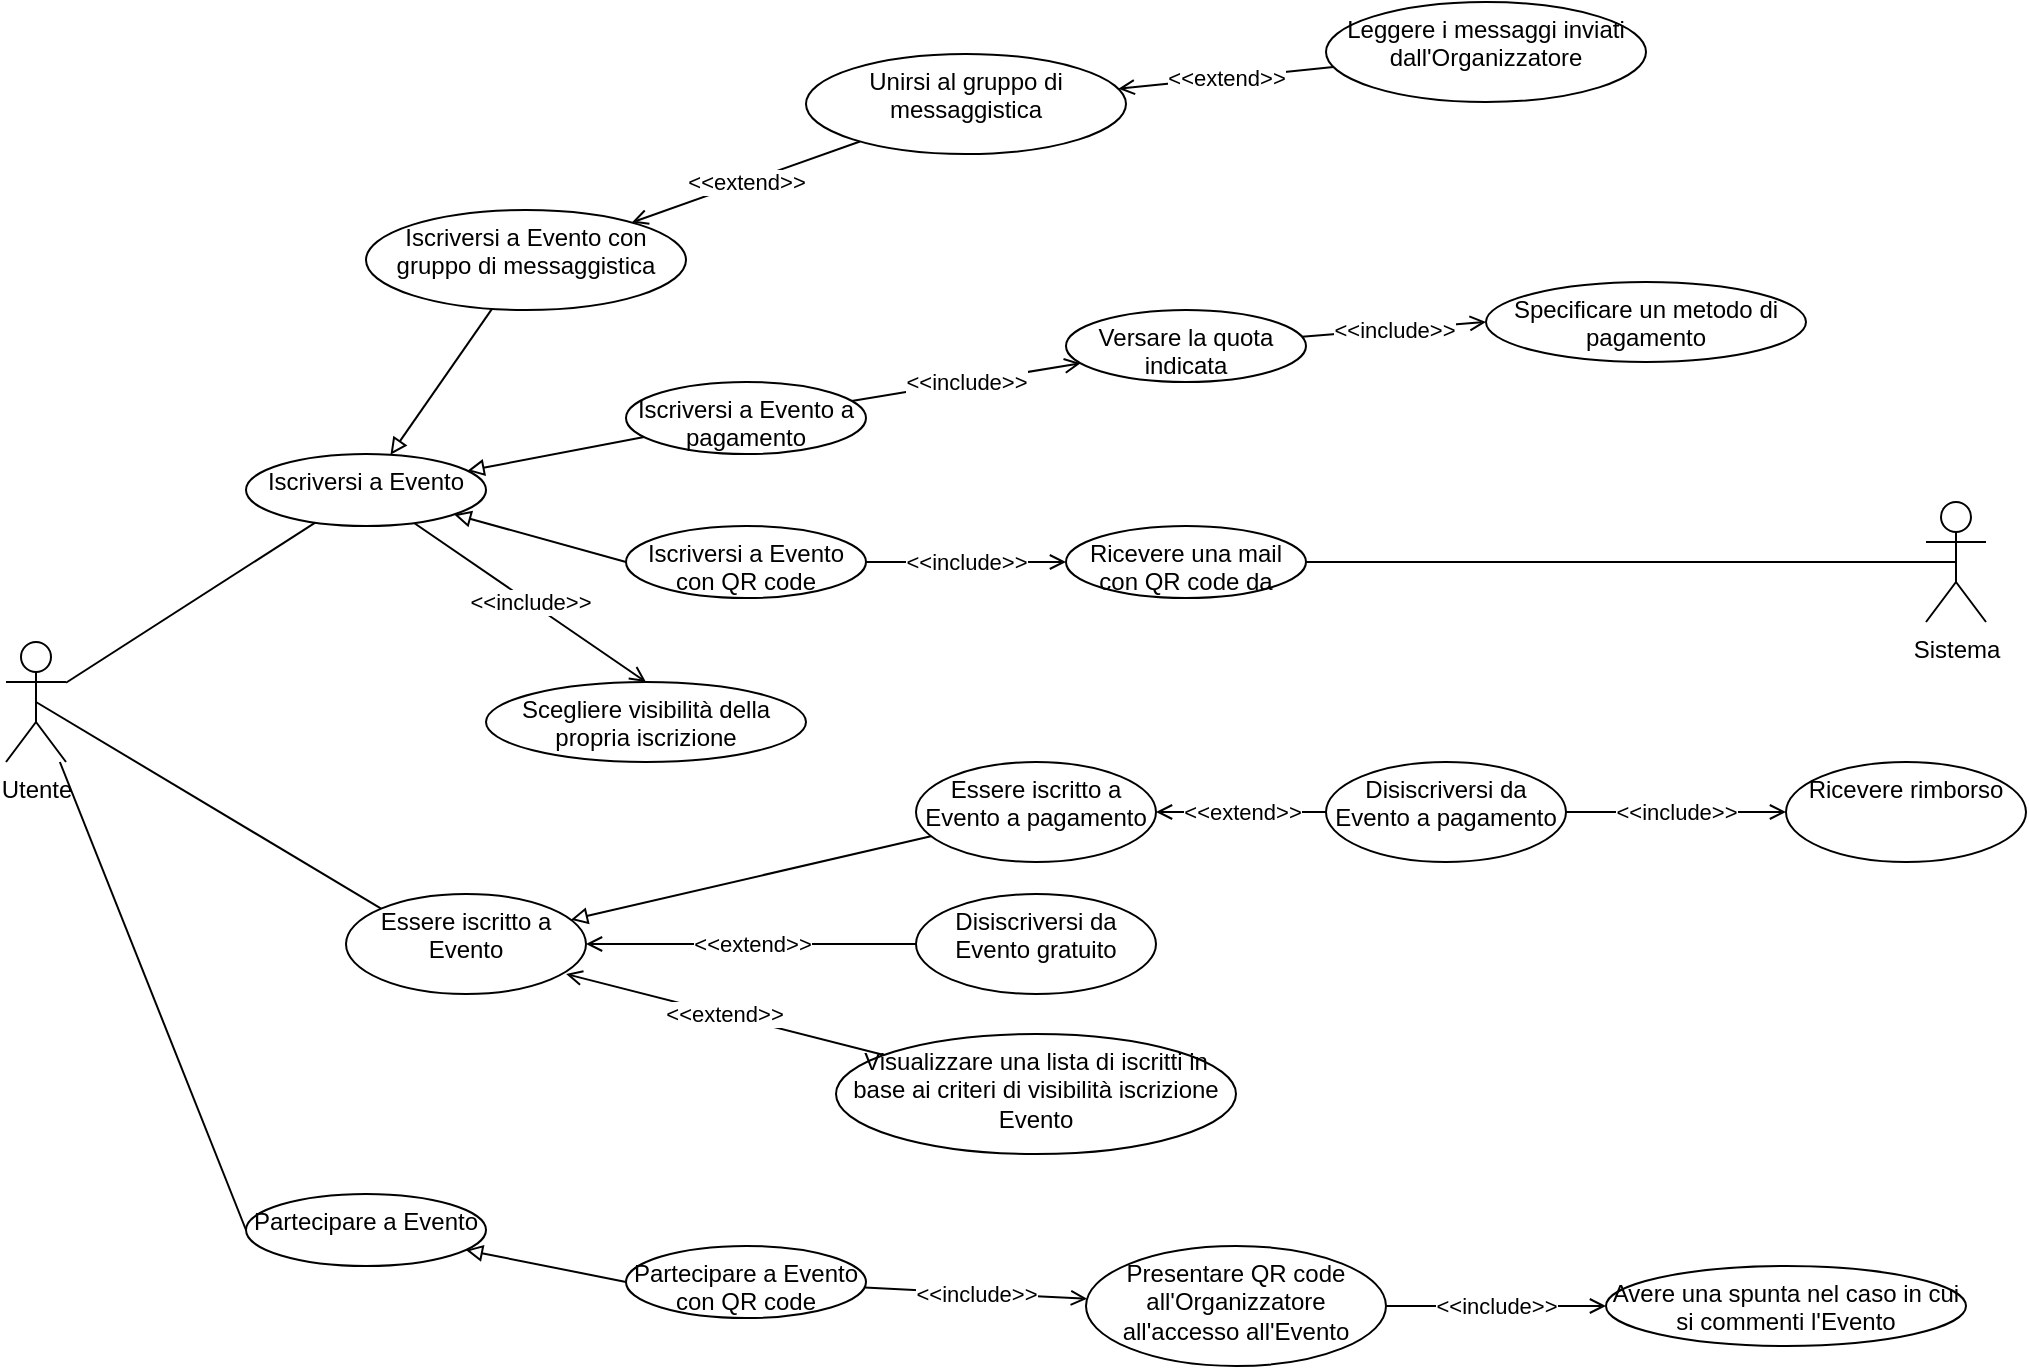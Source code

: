 <mxfile version="20.5.1" type="device"><diagram id="vK7V7w4DgrpfK2SYSPfQ" name="Page-1"><mxGraphModel dx="1678" dy="905" grid="1" gridSize="10" guides="1" tooltips="1" connect="1" arrows="1" fold="1" page="1" pageScale="1" pageWidth="1169" pageHeight="827" math="0" shadow="0"><root><mxCell id="0"/><mxCell id="1" parent="0"/><mxCell id="oSO0OU5fLL5DRtr9NipY-3" value="" style="rounded=0;orthogonalLoop=1;jettySize=auto;html=1;endArrow=none;endFill=0;" edge="1" parent="1" source="oSO0OU5fLL5DRtr9NipY-1" target="oSO0OU5fLL5DRtr9NipY-2"><mxGeometry relative="1" as="geometry"/></mxCell><mxCell id="oSO0OU5fLL5DRtr9NipY-17" style="edgeStyle=none;rounded=0;orthogonalLoop=1;jettySize=auto;html=1;entryX=0;entryY=0.5;entryDx=0;entryDy=0;endArrow=none;endFill=0;" edge="1" parent="1" source="oSO0OU5fLL5DRtr9NipY-1" target="oSO0OU5fLL5DRtr9NipY-16"><mxGeometry relative="1" as="geometry"/></mxCell><mxCell id="oSO0OU5fLL5DRtr9NipY-34" style="edgeStyle=none;rounded=0;orthogonalLoop=1;jettySize=auto;html=1;entryX=0;entryY=0;entryDx=0;entryDy=0;endArrow=none;endFill=0;exitX=0.5;exitY=0.5;exitDx=0;exitDy=0;exitPerimeter=0;" edge="1" parent="1" source="oSO0OU5fLL5DRtr9NipY-1" target="oSO0OU5fLL5DRtr9NipY-33"><mxGeometry relative="1" as="geometry"/></mxCell><mxCell id="oSO0OU5fLL5DRtr9NipY-1" value="Utente" style="shape=umlActor;verticalLabelPosition=bottom;verticalAlign=top;html=1;outlineConnect=0;" vertex="1" parent="1"><mxGeometry x="70" y="384" width="30" height="60" as="geometry"/></mxCell><mxCell id="oSO0OU5fLL5DRtr9NipY-5" value="" style="edgeStyle=none;rounded=0;orthogonalLoop=1;jettySize=auto;html=1;endArrow=block;endFill=0;" edge="1" parent="1" source="oSO0OU5fLL5DRtr9NipY-4" target="oSO0OU5fLL5DRtr9NipY-2"><mxGeometry relative="1" as="geometry"/></mxCell><mxCell id="oSO0OU5fLL5DRtr9NipY-20" style="edgeStyle=none;rounded=0;orthogonalLoop=1;jettySize=auto;html=1;endArrow=block;endFill=0;exitX=0;exitY=0.5;exitDx=0;exitDy=0;" edge="1" parent="1" source="oSO0OU5fLL5DRtr9NipY-19" target="oSO0OU5fLL5DRtr9NipY-2"><mxGeometry relative="1" as="geometry"/></mxCell><mxCell id="oSO0OU5fLL5DRtr9NipY-32" value="&amp;lt;&amp;lt;include&amp;gt;&amp;gt;" style="edgeStyle=none;rounded=0;orthogonalLoop=1;jettySize=auto;html=1;entryX=0.5;entryY=0;entryDx=0;entryDy=0;endArrow=open;endFill=0;" edge="1" parent="1" source="oSO0OU5fLL5DRtr9NipY-2" target="oSO0OU5fLL5DRtr9NipY-31"><mxGeometry relative="1" as="geometry"/></mxCell><mxCell id="oSO0OU5fLL5DRtr9NipY-2" value="Iscriversi a Evento" style="ellipse;whiteSpace=wrap;html=1;verticalAlign=top;" vertex="1" parent="1"><mxGeometry x="190" y="290" width="120" height="36" as="geometry"/></mxCell><mxCell id="oSO0OU5fLL5DRtr9NipY-9" value="&amp;lt;&amp;lt;include&amp;gt;&amp;gt;" style="edgeStyle=none;rounded=0;orthogonalLoop=1;jettySize=auto;html=1;endArrow=open;endFill=0;" edge="1" parent="1" source="oSO0OU5fLL5DRtr9NipY-4" target="oSO0OU5fLL5DRtr9NipY-8"><mxGeometry relative="1" as="geometry"/></mxCell><mxCell id="oSO0OU5fLL5DRtr9NipY-4" value="Iscriversi a Evento a pagamento" style="ellipse;whiteSpace=wrap;html=1;verticalAlign=top;" vertex="1" parent="1"><mxGeometry x="380" y="254" width="120" height="36" as="geometry"/></mxCell><mxCell id="oSO0OU5fLL5DRtr9NipY-13" value="&amp;lt;&amp;lt;include&amp;gt;&amp;gt;" style="edgeStyle=none;rounded=0;orthogonalLoop=1;jettySize=auto;html=1;endArrow=open;endFill=0;" edge="1" parent="1" source="oSO0OU5fLL5DRtr9NipY-6" target="oSO0OU5fLL5DRtr9NipY-12"><mxGeometry relative="1" as="geometry"/></mxCell><mxCell id="oSO0OU5fLL5DRtr9NipY-6" value="Partecipare a Evento con QR code" style="ellipse;whiteSpace=wrap;html=1;verticalAlign=top;" vertex="1" parent="1"><mxGeometry x="380" y="686" width="120" height="36" as="geometry"/></mxCell><mxCell id="oSO0OU5fLL5DRtr9NipY-11" value="&amp;lt;&amp;lt;include&amp;gt;&amp;gt;" style="edgeStyle=none;rounded=0;orthogonalLoop=1;jettySize=auto;html=1;entryX=0;entryY=0.5;entryDx=0;entryDy=0;endArrow=open;endFill=0;" edge="1" parent="1" source="oSO0OU5fLL5DRtr9NipY-8" target="oSO0OU5fLL5DRtr9NipY-10"><mxGeometry relative="1" as="geometry"/></mxCell><mxCell id="oSO0OU5fLL5DRtr9NipY-8" value="Versare la quota indicata" style="ellipse;whiteSpace=wrap;html=1;verticalAlign=top;" vertex="1" parent="1"><mxGeometry x="600" y="218" width="120" height="36" as="geometry"/></mxCell><mxCell id="oSO0OU5fLL5DRtr9NipY-10" value="Specificare un metodo di pagamento" style="ellipse;whiteSpace=wrap;html=1;verticalAlign=top;" vertex="1" parent="1"><mxGeometry x="810" y="204" width="160" height="40" as="geometry"/></mxCell><mxCell id="oSO0OU5fLL5DRtr9NipY-15" value="&amp;lt;&amp;lt;include&amp;gt;&amp;gt;" style="edgeStyle=none;rounded=0;orthogonalLoop=1;jettySize=auto;html=1;endArrow=open;endFill=0;" edge="1" parent="1" source="oSO0OU5fLL5DRtr9NipY-12" target="oSO0OU5fLL5DRtr9NipY-14"><mxGeometry relative="1" as="geometry"/></mxCell><mxCell id="oSO0OU5fLL5DRtr9NipY-12" value="Presentare QR code all'Organizzatore all'accesso all'Evento" style="ellipse;whiteSpace=wrap;html=1;verticalAlign=top;" vertex="1" parent="1"><mxGeometry x="610" y="686" width="150" height="60" as="geometry"/></mxCell><mxCell id="oSO0OU5fLL5DRtr9NipY-14" value="Avere una spunta nel caso in cui si commenti l'Evento" style="ellipse;whiteSpace=wrap;html=1;verticalAlign=top;" vertex="1" parent="1"><mxGeometry x="870" y="696" width="180" height="40" as="geometry"/></mxCell><mxCell id="oSO0OU5fLL5DRtr9NipY-18" style="edgeStyle=none;rounded=0;orthogonalLoop=1;jettySize=auto;html=1;endArrow=block;endFill=0;exitX=0;exitY=0.5;exitDx=0;exitDy=0;" edge="1" parent="1" source="oSO0OU5fLL5DRtr9NipY-6" target="oSO0OU5fLL5DRtr9NipY-16"><mxGeometry relative="1" as="geometry"/></mxCell><mxCell id="oSO0OU5fLL5DRtr9NipY-16" value="Partecipare a Evento" style="ellipse;whiteSpace=wrap;html=1;verticalAlign=top;" vertex="1" parent="1"><mxGeometry x="190" y="660" width="120" height="36" as="geometry"/></mxCell><mxCell id="oSO0OU5fLL5DRtr9NipY-19" value="Iscriversi a Evento con QR code" style="ellipse;whiteSpace=wrap;html=1;verticalAlign=top;" vertex="1" parent="1"><mxGeometry x="380" y="326" width="120" height="36" as="geometry"/></mxCell><mxCell id="oSO0OU5fLL5DRtr9NipY-22" value="&amp;lt;&amp;lt;include&amp;gt;&amp;gt;" style="edgeStyle=none;rounded=0;orthogonalLoop=1;jettySize=auto;html=1;endArrow=open;endFill=0;" edge="1" parent="1" source="oSO0OU5fLL5DRtr9NipY-19" target="oSO0OU5fLL5DRtr9NipY-21"><mxGeometry relative="1" as="geometry"/></mxCell><mxCell id="oSO0OU5fLL5DRtr9NipY-24" style="edgeStyle=none;rounded=0;orthogonalLoop=1;jettySize=auto;html=1;entryX=0.5;entryY=0.5;entryDx=0;entryDy=0;entryPerimeter=0;endArrow=none;endFill=0;" edge="1" parent="1" source="oSO0OU5fLL5DRtr9NipY-21" target="oSO0OU5fLL5DRtr9NipY-23"><mxGeometry relative="1" as="geometry"/></mxCell><mxCell id="oSO0OU5fLL5DRtr9NipY-21" value="Ricevere una mail con QR code da" style="ellipse;whiteSpace=wrap;html=1;verticalAlign=top;" vertex="1" parent="1"><mxGeometry x="600" y="326" width="120" height="36" as="geometry"/></mxCell><mxCell id="oSO0OU5fLL5DRtr9NipY-23" value="Sistema" style="shape=umlActor;verticalLabelPosition=bottom;verticalAlign=top;html=1;outlineConnect=0;" vertex="1" parent="1"><mxGeometry x="1030" y="314" width="30" height="60" as="geometry"/></mxCell><mxCell id="oSO0OU5fLL5DRtr9NipY-26" value="" style="edgeStyle=none;rounded=0;orthogonalLoop=1;jettySize=auto;html=1;endArrow=block;endFill=0;" edge="1" parent="1" source="oSO0OU5fLL5DRtr9NipY-25" target="oSO0OU5fLL5DRtr9NipY-2"><mxGeometry relative="1" as="geometry"/></mxCell><mxCell id="oSO0OU5fLL5DRtr9NipY-25" value="Iscriversi a Evento con gruppo di messaggistica" style="ellipse;whiteSpace=wrap;html=1;verticalAlign=top;" vertex="1" parent="1"><mxGeometry x="250" y="168" width="160" height="50" as="geometry"/></mxCell><mxCell id="oSO0OU5fLL5DRtr9NipY-28" value="&amp;lt;&amp;lt;extend&amp;gt;&amp;gt;" style="edgeStyle=none;rounded=0;orthogonalLoop=1;jettySize=auto;html=1;endArrow=open;endFill=0;" edge="1" parent="1" source="oSO0OU5fLL5DRtr9NipY-27" target="oSO0OU5fLL5DRtr9NipY-25"><mxGeometry relative="1" as="geometry"/></mxCell><mxCell id="oSO0OU5fLL5DRtr9NipY-30" value="&amp;lt;&amp;lt;extend&amp;gt;&amp;gt;" style="edgeStyle=none;rounded=0;orthogonalLoop=1;jettySize=auto;html=1;endArrow=open;endFill=0;" edge="1" parent="1" source="oSO0OU5fLL5DRtr9NipY-29" target="oSO0OU5fLL5DRtr9NipY-27"><mxGeometry relative="1" as="geometry"/></mxCell><mxCell id="oSO0OU5fLL5DRtr9NipY-27" value="Unirsi al gruppo di messaggistica" style="ellipse;whiteSpace=wrap;html=1;verticalAlign=top;" vertex="1" parent="1"><mxGeometry x="470" y="90" width="160" height="50" as="geometry"/></mxCell><mxCell id="oSO0OU5fLL5DRtr9NipY-29" value="Leggere i messaggi inviati dall'Organizzatore" style="ellipse;whiteSpace=wrap;html=1;verticalAlign=top;" vertex="1" parent="1"><mxGeometry x="730" y="64" width="160" height="50" as="geometry"/></mxCell><mxCell id="oSO0OU5fLL5DRtr9NipY-31" value="Scegliere visibilità della propria iscrizione" style="ellipse;whiteSpace=wrap;html=1;verticalAlign=top;" vertex="1" parent="1"><mxGeometry x="310" y="404" width="160" height="40" as="geometry"/></mxCell><mxCell id="oSO0OU5fLL5DRtr9NipY-36" value="&amp;lt;&amp;lt;extend&amp;gt;&amp;gt;" style="edgeStyle=none;rounded=0;orthogonalLoop=1;jettySize=auto;html=1;endArrow=open;endFill=0;" edge="1" parent="1" source="oSO0OU5fLL5DRtr9NipY-35" target="oSO0OU5fLL5DRtr9NipY-33"><mxGeometry relative="1" as="geometry"/></mxCell><mxCell id="oSO0OU5fLL5DRtr9NipY-40" value="" style="edgeStyle=none;rounded=0;orthogonalLoop=1;jettySize=auto;html=1;endArrow=block;endFill=0;" edge="1" parent="1" source="oSO0OU5fLL5DRtr9NipY-39" target="oSO0OU5fLL5DRtr9NipY-33"><mxGeometry relative="1" as="geometry"/></mxCell><mxCell id="oSO0OU5fLL5DRtr9NipY-33" value="Essere iscritto a Evento" style="ellipse;whiteSpace=wrap;html=1;verticalAlign=top;" vertex="1" parent="1"><mxGeometry x="240" y="510" width="120" height="50" as="geometry"/></mxCell><mxCell id="oSO0OU5fLL5DRtr9NipY-35" value="Disiscriversi da Evento gratuito" style="ellipse;whiteSpace=wrap;html=1;verticalAlign=top;" vertex="1" parent="1"><mxGeometry x="525" y="510" width="120" height="50" as="geometry"/></mxCell><mxCell id="oSO0OU5fLL5DRtr9NipY-38" value="&amp;lt;&amp;lt;extend&amp;gt;&amp;gt;" style="edgeStyle=none;rounded=0;orthogonalLoop=1;jettySize=auto;html=1;entryX=0.917;entryY=0.8;entryDx=0;entryDy=0;entryPerimeter=0;endArrow=open;endFill=0;" edge="1" parent="1" source="oSO0OU5fLL5DRtr9NipY-37" target="oSO0OU5fLL5DRtr9NipY-33"><mxGeometry relative="1" as="geometry"/></mxCell><mxCell id="oSO0OU5fLL5DRtr9NipY-37" value="Visualizzare una lista di iscritti in base ai criteri di visibilità iscrizione Evento" style="ellipse;whiteSpace=wrap;html=1;verticalAlign=top;" vertex="1" parent="1"><mxGeometry x="485" y="580" width="200" height="60" as="geometry"/></mxCell><mxCell id="oSO0OU5fLL5DRtr9NipY-39" value="Essere iscritto a Evento a pagamento" style="ellipse;whiteSpace=wrap;html=1;verticalAlign=top;" vertex="1" parent="1"><mxGeometry x="525" y="444" width="120" height="50" as="geometry"/></mxCell><mxCell id="oSO0OU5fLL5DRtr9NipY-42" value="&amp;lt;&amp;lt;extend&amp;gt;&amp;gt;" style="edgeStyle=none;rounded=0;orthogonalLoop=1;jettySize=auto;html=1;endArrow=open;endFill=0;" edge="1" parent="1" source="oSO0OU5fLL5DRtr9NipY-41" target="oSO0OU5fLL5DRtr9NipY-39"><mxGeometry relative="1" as="geometry"/></mxCell><mxCell id="oSO0OU5fLL5DRtr9NipY-44" value="&amp;lt;&amp;lt;include&amp;gt;&amp;gt;" style="edgeStyle=none;rounded=0;orthogonalLoop=1;jettySize=auto;html=1;endArrow=open;endFill=0;" edge="1" parent="1" source="oSO0OU5fLL5DRtr9NipY-41" target="oSO0OU5fLL5DRtr9NipY-43"><mxGeometry relative="1" as="geometry"/></mxCell><mxCell id="oSO0OU5fLL5DRtr9NipY-41" value="Disiscriversi da Evento a pagamento" style="ellipse;whiteSpace=wrap;html=1;verticalAlign=top;" vertex="1" parent="1"><mxGeometry x="730" y="444" width="120" height="50" as="geometry"/></mxCell><mxCell id="oSO0OU5fLL5DRtr9NipY-43" value="Ricevere rimborso" style="ellipse;whiteSpace=wrap;html=1;verticalAlign=top;" vertex="1" parent="1"><mxGeometry x="960" y="444" width="120" height="50" as="geometry"/></mxCell></root></mxGraphModel></diagram></mxfile>